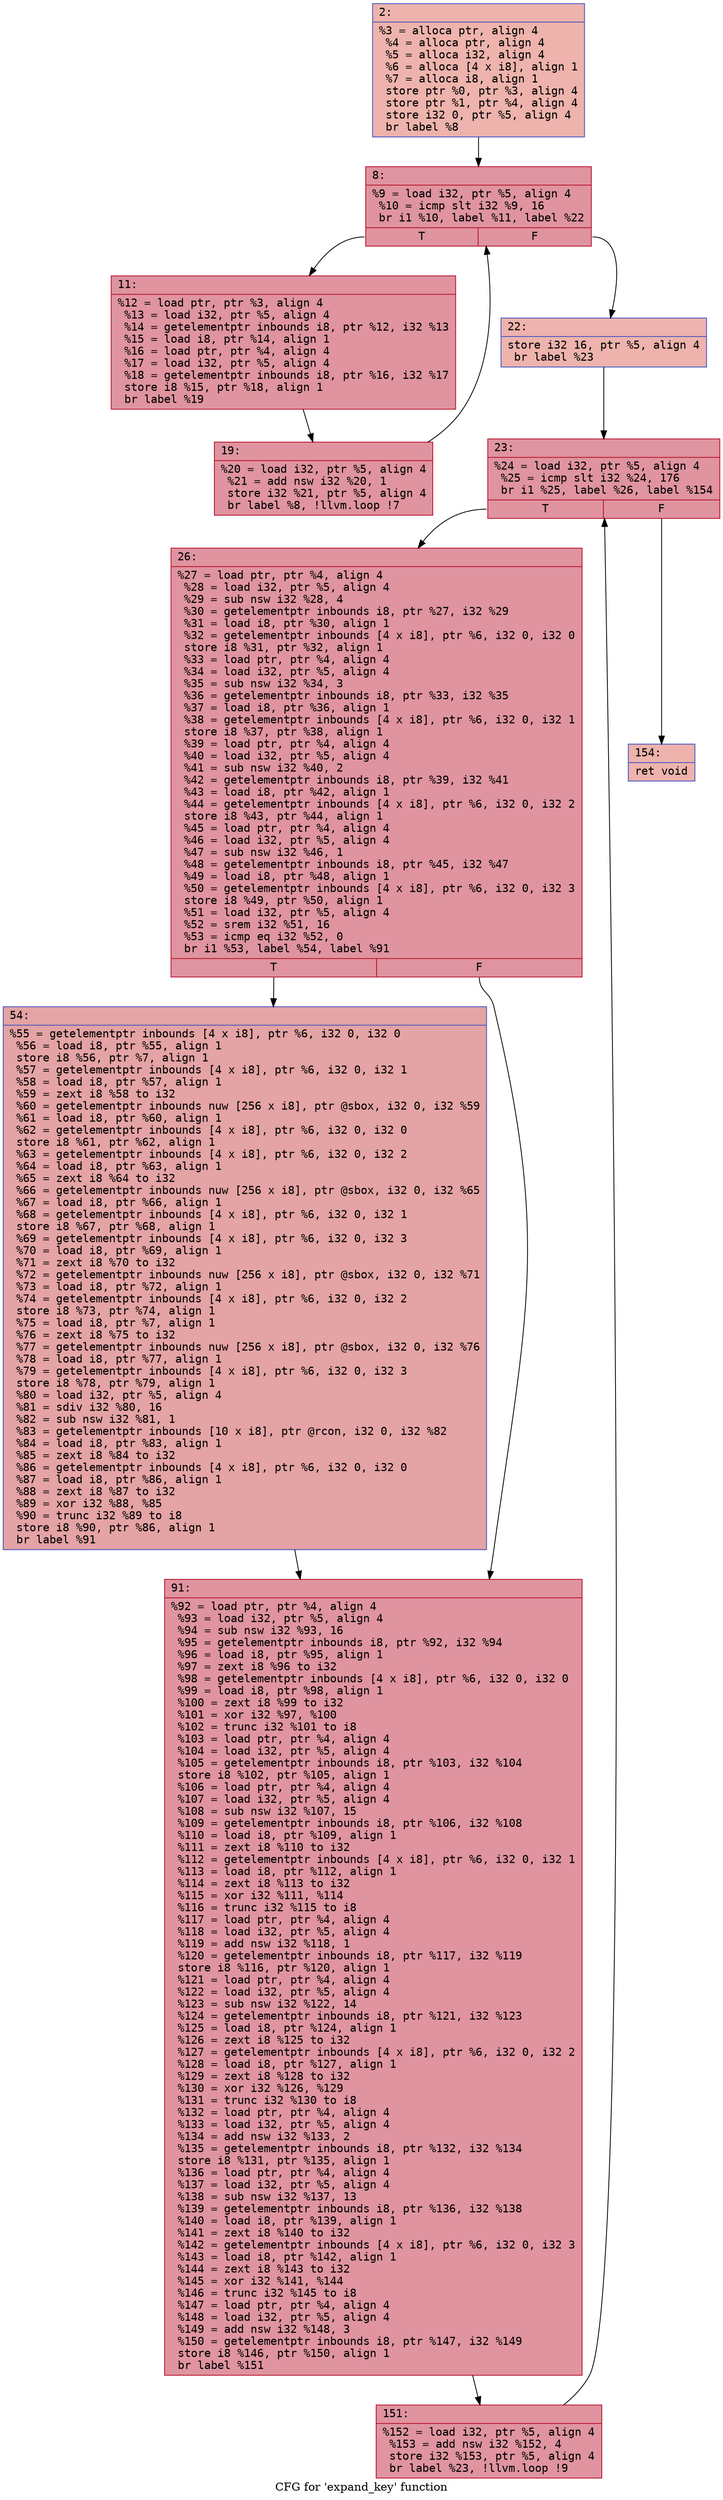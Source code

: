 digraph "CFG for 'expand_key' function" {
	label="CFG for 'expand_key' function";

	Node0x36c47510 [shape=record,color="#3d50c3ff", style=filled, fillcolor="#d6524470" fontname="Courier",label="{2:\l|  %3 = alloca ptr, align 4\l  %4 = alloca ptr, align 4\l  %5 = alloca i32, align 4\l  %6 = alloca [4 x i8], align 1\l  %7 = alloca i8, align 1\l  store ptr %0, ptr %3, align 4\l  store ptr %1, ptr %4, align 4\l  store i32 0, ptr %5, align 4\l  br label %8\l}"];
	Node0x36c47510 -> Node0x36c48290;
	Node0x36c48290 [shape=record,color="#b70d28ff", style=filled, fillcolor="#b70d2870" fontname="Courier",label="{8:\l|  %9 = load i32, ptr %5, align 4\l  %10 = icmp slt i32 %9, 16\l  br i1 %10, label %11, label %22\l|{<s0>T|<s1>F}}"];
	Node0x36c48290:s0 -> Node0x36c48a20;
	Node0x36c48290:s1 -> Node0x36c48a80;
	Node0x36c48a20 [shape=record,color="#b70d28ff", style=filled, fillcolor="#b70d2870" fontname="Courier",label="{11:\l|  %12 = load ptr, ptr %3, align 4\l  %13 = load i32, ptr %5, align 4\l  %14 = getelementptr inbounds i8, ptr %12, i32 %13\l  %15 = load i8, ptr %14, align 1\l  %16 = load ptr, ptr %4, align 4\l  %17 = load i32, ptr %5, align 4\l  %18 = getelementptr inbounds i8, ptr %16, i32 %17\l  store i8 %15, ptr %18, align 1\l  br label %19\l}"];
	Node0x36c48a20 -> Node0x36c49030;
	Node0x36c49030 [shape=record,color="#b70d28ff", style=filled, fillcolor="#b70d2870" fontname="Courier",label="{19:\l|  %20 = load i32, ptr %5, align 4\l  %21 = add nsw i32 %20, 1\l  store i32 %21, ptr %5, align 4\l  br label %8, !llvm.loop !7\l}"];
	Node0x36c49030 -> Node0x36c48290;
	Node0x36c48a80 [shape=record,color="#3d50c3ff", style=filled, fillcolor="#d6524470" fontname="Courier",label="{22:\l|  store i32 16, ptr %5, align 4\l  br label %23\l}"];
	Node0x36c48a80 -> Node0x36c49ed0;
	Node0x36c49ed0 [shape=record,color="#b70d28ff", style=filled, fillcolor="#b70d2870" fontname="Courier",label="{23:\l|  %24 = load i32, ptr %5, align 4\l  %25 = icmp slt i32 %24, 176\l  br i1 %25, label %26, label %154\l|{<s0>T|<s1>F}}"];
	Node0x36c49ed0:s0 -> Node0x36c4a0e0;
	Node0x36c49ed0:s1 -> Node0x36c4a140;
	Node0x36c4a0e0 [shape=record,color="#b70d28ff", style=filled, fillcolor="#b70d2870" fontname="Courier",label="{26:\l|  %27 = load ptr, ptr %4, align 4\l  %28 = load i32, ptr %5, align 4\l  %29 = sub nsw i32 %28, 4\l  %30 = getelementptr inbounds i8, ptr %27, i32 %29\l  %31 = load i8, ptr %30, align 1\l  %32 = getelementptr inbounds [4 x i8], ptr %6, i32 0, i32 0\l  store i8 %31, ptr %32, align 1\l  %33 = load ptr, ptr %4, align 4\l  %34 = load i32, ptr %5, align 4\l  %35 = sub nsw i32 %34, 3\l  %36 = getelementptr inbounds i8, ptr %33, i32 %35\l  %37 = load i8, ptr %36, align 1\l  %38 = getelementptr inbounds [4 x i8], ptr %6, i32 0, i32 1\l  store i8 %37, ptr %38, align 1\l  %39 = load ptr, ptr %4, align 4\l  %40 = load i32, ptr %5, align 4\l  %41 = sub nsw i32 %40, 2\l  %42 = getelementptr inbounds i8, ptr %39, i32 %41\l  %43 = load i8, ptr %42, align 1\l  %44 = getelementptr inbounds [4 x i8], ptr %6, i32 0, i32 2\l  store i8 %43, ptr %44, align 1\l  %45 = load ptr, ptr %4, align 4\l  %46 = load i32, ptr %5, align 4\l  %47 = sub nsw i32 %46, 1\l  %48 = getelementptr inbounds i8, ptr %45, i32 %47\l  %49 = load i8, ptr %48, align 1\l  %50 = getelementptr inbounds [4 x i8], ptr %6, i32 0, i32 3\l  store i8 %49, ptr %50, align 1\l  %51 = load i32, ptr %5, align 4\l  %52 = srem i32 %51, 16\l  %53 = icmp eq i32 %52, 0\l  br i1 %53, label %54, label %91\l|{<s0>T|<s1>F}}"];
	Node0x36c4a0e0:s0 -> Node0x36c4bd10;
	Node0x36c4a0e0:s1 -> Node0x36c4bd70;
	Node0x36c4bd10 [shape=record,color="#3d50c3ff", style=filled, fillcolor="#c32e3170" fontname="Courier",label="{54:\l|  %55 = getelementptr inbounds [4 x i8], ptr %6, i32 0, i32 0\l  %56 = load i8, ptr %55, align 1\l  store i8 %56, ptr %7, align 1\l  %57 = getelementptr inbounds [4 x i8], ptr %6, i32 0, i32 1\l  %58 = load i8, ptr %57, align 1\l  %59 = zext i8 %58 to i32\l  %60 = getelementptr inbounds nuw [256 x i8], ptr @sbox, i32 0, i32 %59\l  %61 = load i8, ptr %60, align 1\l  %62 = getelementptr inbounds [4 x i8], ptr %6, i32 0, i32 0\l  store i8 %61, ptr %62, align 1\l  %63 = getelementptr inbounds [4 x i8], ptr %6, i32 0, i32 2\l  %64 = load i8, ptr %63, align 1\l  %65 = zext i8 %64 to i32\l  %66 = getelementptr inbounds nuw [256 x i8], ptr @sbox, i32 0, i32 %65\l  %67 = load i8, ptr %66, align 1\l  %68 = getelementptr inbounds [4 x i8], ptr %6, i32 0, i32 1\l  store i8 %67, ptr %68, align 1\l  %69 = getelementptr inbounds [4 x i8], ptr %6, i32 0, i32 3\l  %70 = load i8, ptr %69, align 1\l  %71 = zext i8 %70 to i32\l  %72 = getelementptr inbounds nuw [256 x i8], ptr @sbox, i32 0, i32 %71\l  %73 = load i8, ptr %72, align 1\l  %74 = getelementptr inbounds [4 x i8], ptr %6, i32 0, i32 2\l  store i8 %73, ptr %74, align 1\l  %75 = load i8, ptr %7, align 1\l  %76 = zext i8 %75 to i32\l  %77 = getelementptr inbounds nuw [256 x i8], ptr @sbox, i32 0, i32 %76\l  %78 = load i8, ptr %77, align 1\l  %79 = getelementptr inbounds [4 x i8], ptr %6, i32 0, i32 3\l  store i8 %78, ptr %79, align 1\l  %80 = load i32, ptr %5, align 4\l  %81 = sdiv i32 %80, 16\l  %82 = sub nsw i32 %81, 1\l  %83 = getelementptr inbounds [10 x i8], ptr @rcon, i32 0, i32 %82\l  %84 = load i8, ptr %83, align 1\l  %85 = zext i8 %84 to i32\l  %86 = getelementptr inbounds [4 x i8], ptr %6, i32 0, i32 0\l  %87 = load i8, ptr %86, align 1\l  %88 = zext i8 %87 to i32\l  %89 = xor i32 %88, %85\l  %90 = trunc i32 %89 to i8\l  store i8 %90, ptr %86, align 1\l  br label %91\l}"];
	Node0x36c4bd10 -> Node0x36c4bd70;
	Node0x36c4bd70 [shape=record,color="#b70d28ff", style=filled, fillcolor="#b70d2870" fontname="Courier",label="{91:\l|  %92 = load ptr, ptr %4, align 4\l  %93 = load i32, ptr %5, align 4\l  %94 = sub nsw i32 %93, 16\l  %95 = getelementptr inbounds i8, ptr %92, i32 %94\l  %96 = load i8, ptr %95, align 1\l  %97 = zext i8 %96 to i32\l  %98 = getelementptr inbounds [4 x i8], ptr %6, i32 0, i32 0\l  %99 = load i8, ptr %98, align 1\l  %100 = zext i8 %99 to i32\l  %101 = xor i32 %97, %100\l  %102 = trunc i32 %101 to i8\l  %103 = load ptr, ptr %4, align 4\l  %104 = load i32, ptr %5, align 4\l  %105 = getelementptr inbounds i8, ptr %103, i32 %104\l  store i8 %102, ptr %105, align 1\l  %106 = load ptr, ptr %4, align 4\l  %107 = load i32, ptr %5, align 4\l  %108 = sub nsw i32 %107, 15\l  %109 = getelementptr inbounds i8, ptr %106, i32 %108\l  %110 = load i8, ptr %109, align 1\l  %111 = zext i8 %110 to i32\l  %112 = getelementptr inbounds [4 x i8], ptr %6, i32 0, i32 1\l  %113 = load i8, ptr %112, align 1\l  %114 = zext i8 %113 to i32\l  %115 = xor i32 %111, %114\l  %116 = trunc i32 %115 to i8\l  %117 = load ptr, ptr %4, align 4\l  %118 = load i32, ptr %5, align 4\l  %119 = add nsw i32 %118, 1\l  %120 = getelementptr inbounds i8, ptr %117, i32 %119\l  store i8 %116, ptr %120, align 1\l  %121 = load ptr, ptr %4, align 4\l  %122 = load i32, ptr %5, align 4\l  %123 = sub nsw i32 %122, 14\l  %124 = getelementptr inbounds i8, ptr %121, i32 %123\l  %125 = load i8, ptr %124, align 1\l  %126 = zext i8 %125 to i32\l  %127 = getelementptr inbounds [4 x i8], ptr %6, i32 0, i32 2\l  %128 = load i8, ptr %127, align 1\l  %129 = zext i8 %128 to i32\l  %130 = xor i32 %126, %129\l  %131 = trunc i32 %130 to i8\l  %132 = load ptr, ptr %4, align 4\l  %133 = load i32, ptr %5, align 4\l  %134 = add nsw i32 %133, 2\l  %135 = getelementptr inbounds i8, ptr %132, i32 %134\l  store i8 %131, ptr %135, align 1\l  %136 = load ptr, ptr %4, align 4\l  %137 = load i32, ptr %5, align 4\l  %138 = sub nsw i32 %137, 13\l  %139 = getelementptr inbounds i8, ptr %136, i32 %138\l  %140 = load i8, ptr %139, align 1\l  %141 = zext i8 %140 to i32\l  %142 = getelementptr inbounds [4 x i8], ptr %6, i32 0, i32 3\l  %143 = load i8, ptr %142, align 1\l  %144 = zext i8 %143 to i32\l  %145 = xor i32 %141, %144\l  %146 = trunc i32 %145 to i8\l  %147 = load ptr, ptr %4, align 4\l  %148 = load i32, ptr %5, align 4\l  %149 = add nsw i32 %148, 3\l  %150 = getelementptr inbounds i8, ptr %147, i32 %149\l  store i8 %146, ptr %150, align 1\l  br label %151\l}"];
	Node0x36c4bd70 -> Node0x36c502b0;
	Node0x36c502b0 [shape=record,color="#b70d28ff", style=filled, fillcolor="#b70d2870" fontname="Courier",label="{151:\l|  %152 = load i32, ptr %5, align 4\l  %153 = add nsw i32 %152, 4\l  store i32 %153, ptr %5, align 4\l  br label %23, !llvm.loop !9\l}"];
	Node0x36c502b0 -> Node0x36c49ed0;
	Node0x36c4a140 [shape=record,color="#3d50c3ff", style=filled, fillcolor="#d6524470" fontname="Courier",label="{154:\l|  ret void\l}"];
}
